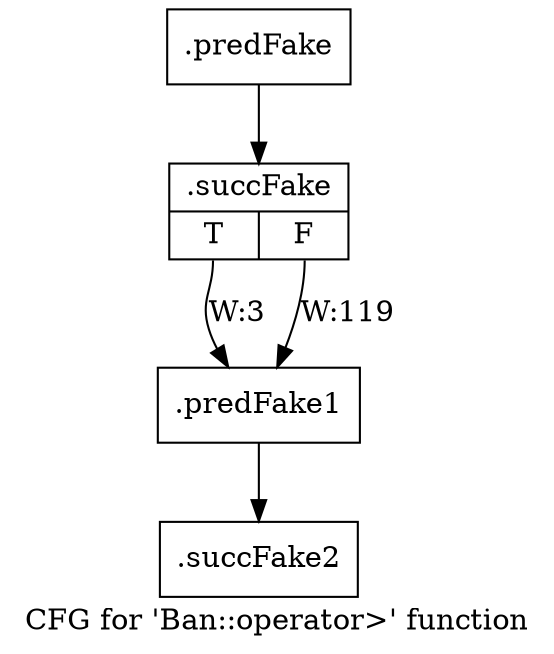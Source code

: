digraph "CFG for 'Ban::operator\>' function" {
	label="CFG for 'Ban::operator\>' function";

	Node0x3a228c0 [shape=record,filename="",linenumber="",label="{.predFake}"];
	Node0x3a228c0 -> Node0x3a99f60[ callList="3:86" memoryops="" filename="../../../../test/../src/ban_s3.h" execusionnum="120"];
	Node0x3a99f60 [shape=record,filename="../../../../test/../src/ban_s3.h",linenumber="86",label="{.succFake|{<s0>T|<s1>F}}"];
	Node0x3a99f60:s0 -> Node0x3a23440[label="W:3"];
	Node0x3a99f60:s1 -> Node0x3a23440[label="W:119" callList="25:86" memoryops="" filename="../../../../test/../src/ban_s3.h" execusionnum="118"];
	Node0x3a23440 [shape=record,filename="../../../../test/../src/ban_s3.h",linenumber="86",label="{.predFake1}"];
	Node0x3a23440 -> Node0x396c900[ callList="" memoryops="" filename="../../../../test/../src/ban_s3.h" execusionnum="120"];
	Node0x396c900 [shape=record,filename="../../../../test/../src/ban_s3.h",linenumber="86",label="{.succFake2}"];
}

